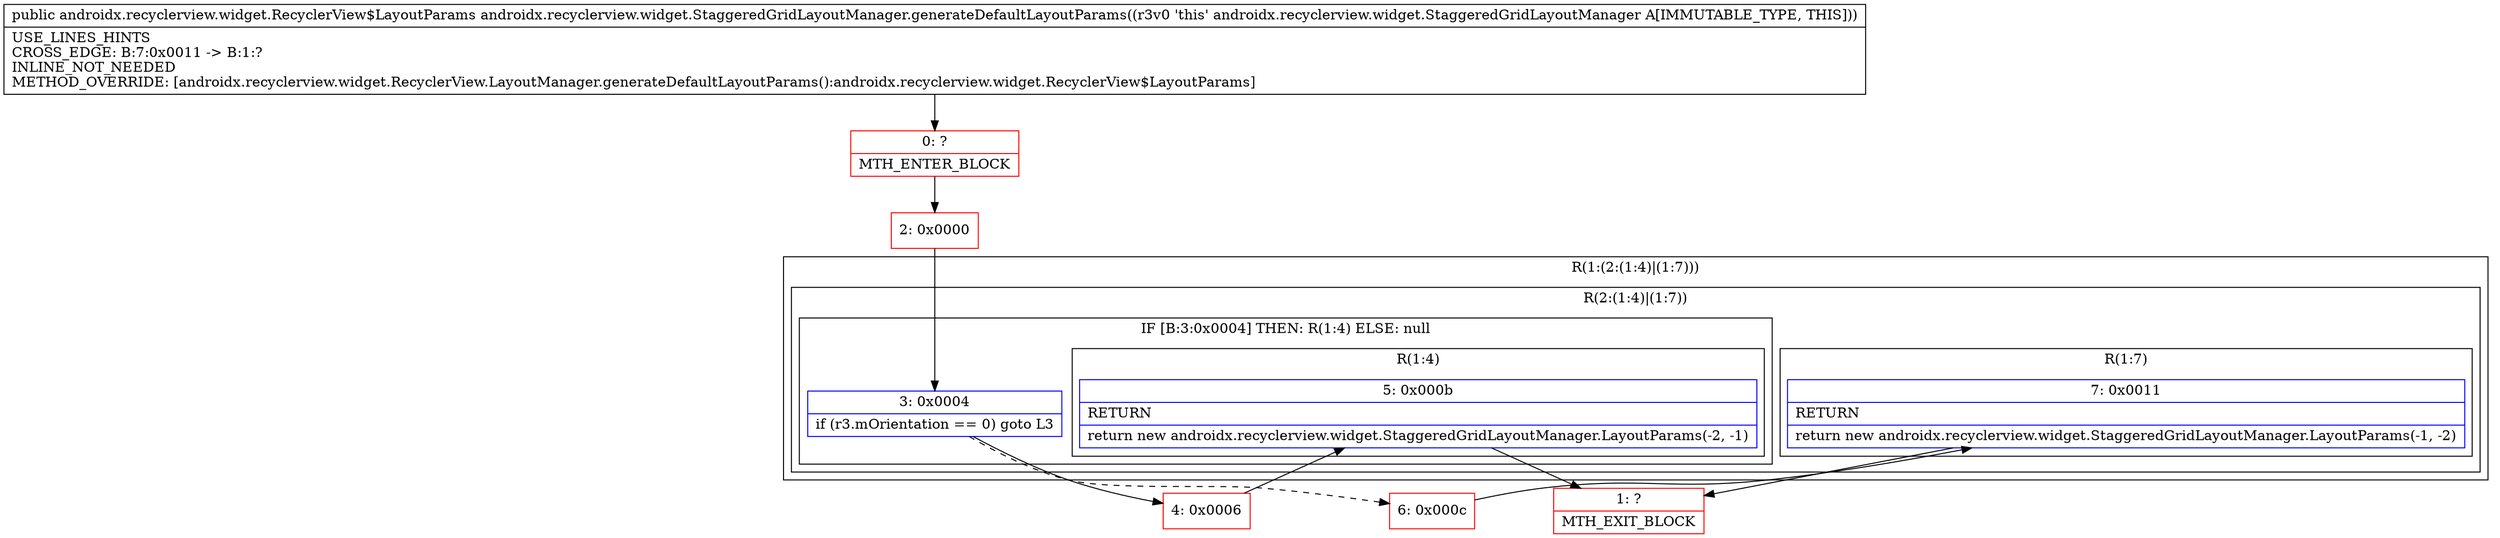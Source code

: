 digraph "CFG forandroidx.recyclerview.widget.StaggeredGridLayoutManager.generateDefaultLayoutParams()Landroidx\/recyclerview\/widget\/RecyclerView$LayoutParams;" {
subgraph cluster_Region_2029648845 {
label = "R(1:(2:(1:4)|(1:7)))";
node [shape=record,color=blue];
subgraph cluster_Region_2068692477 {
label = "R(2:(1:4)|(1:7))";
node [shape=record,color=blue];
subgraph cluster_IfRegion_1967001437 {
label = "IF [B:3:0x0004] THEN: R(1:4) ELSE: null";
node [shape=record,color=blue];
Node_3 [shape=record,label="{3\:\ 0x0004|if (r3.mOrientation == 0) goto L3\l}"];
subgraph cluster_Region_498688687 {
label = "R(1:4)";
node [shape=record,color=blue];
Node_5 [shape=record,label="{5\:\ 0x000b|RETURN\l|return new androidx.recyclerview.widget.StaggeredGridLayoutManager.LayoutParams(\-2, \-1)\l}"];
}
}
subgraph cluster_Region_707384646 {
label = "R(1:7)";
node [shape=record,color=blue];
Node_7 [shape=record,label="{7\:\ 0x0011|RETURN\l|return new androidx.recyclerview.widget.StaggeredGridLayoutManager.LayoutParams(\-1, \-2)\l}"];
}
}
}
Node_0 [shape=record,color=red,label="{0\:\ ?|MTH_ENTER_BLOCK\l}"];
Node_2 [shape=record,color=red,label="{2\:\ 0x0000}"];
Node_4 [shape=record,color=red,label="{4\:\ 0x0006}"];
Node_1 [shape=record,color=red,label="{1\:\ ?|MTH_EXIT_BLOCK\l}"];
Node_6 [shape=record,color=red,label="{6\:\ 0x000c}"];
MethodNode[shape=record,label="{public androidx.recyclerview.widget.RecyclerView$LayoutParams androidx.recyclerview.widget.StaggeredGridLayoutManager.generateDefaultLayoutParams((r3v0 'this' androidx.recyclerview.widget.StaggeredGridLayoutManager A[IMMUTABLE_TYPE, THIS]))  | USE_LINES_HINTS\lCROSS_EDGE: B:7:0x0011 \-\> B:1:?\lINLINE_NOT_NEEDED\lMETHOD_OVERRIDE: [androidx.recyclerview.widget.RecyclerView.LayoutManager.generateDefaultLayoutParams():androidx.recyclerview.widget.RecyclerView$LayoutParams]\l}"];
MethodNode -> Node_0;Node_3 -> Node_4;
Node_3 -> Node_6[style=dashed];
Node_5 -> Node_1;
Node_7 -> Node_1;
Node_0 -> Node_2;
Node_2 -> Node_3;
Node_4 -> Node_5;
Node_6 -> Node_7;
}

